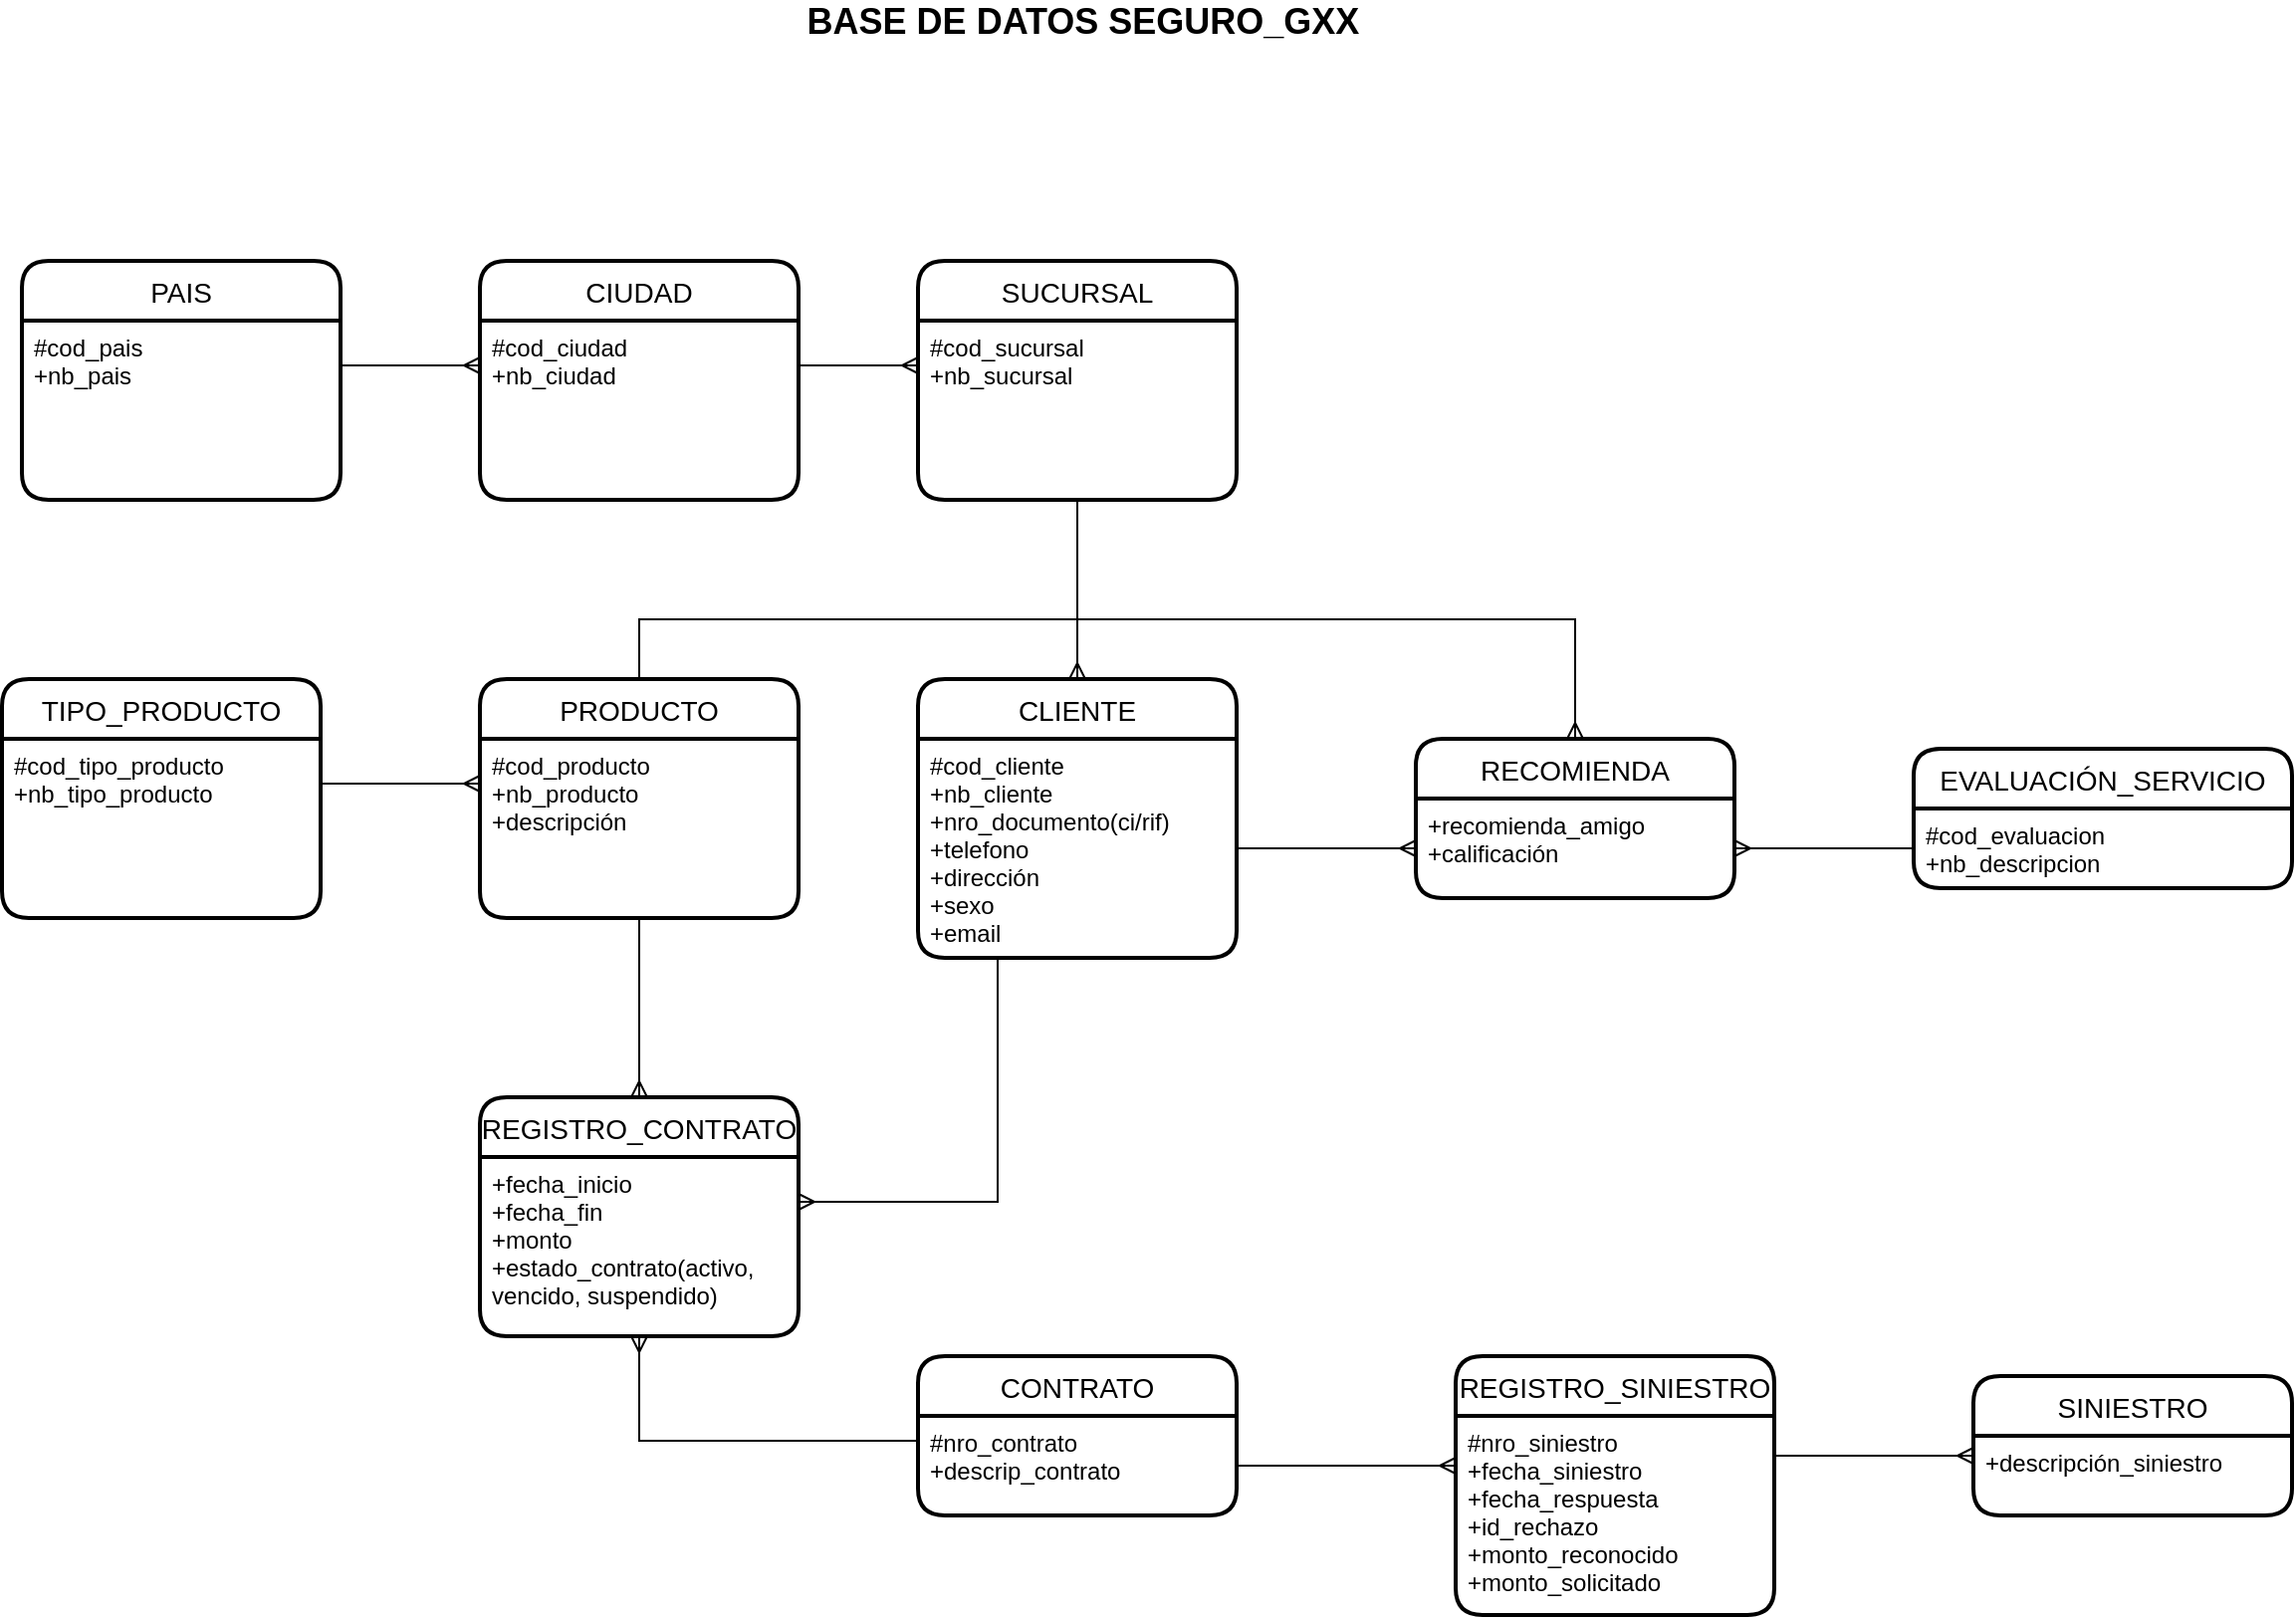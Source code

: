 <mxfile version="16.4.5" type="device"><diagram id="n_6RYn5TsPAc7e3jZT4K" name="Page-1"><mxGraphModel dx="384" dy="813" grid="1" gridSize="10" guides="1" tooltips="1" connect="1" arrows="1" fold="1" page="1" pageScale="1" pageWidth="850" pageHeight="1100" background="none" math="0" shadow="0"><root><mxCell id="0"/><mxCell id="1" parent="0"/><mxCell id="PYokBnlcfm0bGW3TvmQG-14" value="PAIS" style="swimlane;childLayout=stackLayout;horizontal=1;startSize=30;horizontalStack=0;rounded=1;fontSize=14;fontStyle=0;strokeWidth=2;resizeParent=0;resizeLast=1;shadow=0;dashed=0;align=center;" parent="1" vertex="1"><mxGeometry x="320" y="190" width="160" height="120" as="geometry"/></mxCell><mxCell id="PYokBnlcfm0bGW3TvmQG-15" value="#cod_pais&#10;+nb_pais&#10;" style="align=left;strokeColor=none;fillColor=none;spacingLeft=4;fontSize=12;verticalAlign=top;resizable=0;rotatable=0;part=1;" parent="PYokBnlcfm0bGW3TvmQG-14" vertex="1"><mxGeometry y="30" width="160" height="90" as="geometry"/></mxCell><mxCell id="PYokBnlcfm0bGW3TvmQG-16" value="CIUDAD" style="swimlane;childLayout=stackLayout;horizontal=1;startSize=30;horizontalStack=0;rounded=1;fontSize=14;fontStyle=0;strokeWidth=2;resizeParent=0;resizeLast=1;shadow=0;dashed=0;align=center;" parent="1" vertex="1"><mxGeometry x="550" y="190" width="160" height="120" as="geometry"/></mxCell><mxCell id="PYokBnlcfm0bGW3TvmQG-17" value="#cod_ciudad&#10;+nb_ciudad" style="align=left;strokeColor=none;fillColor=none;spacingLeft=4;fontSize=12;verticalAlign=top;resizable=0;rotatable=0;part=1;" parent="PYokBnlcfm0bGW3TvmQG-16" vertex="1"><mxGeometry y="30" width="160" height="90" as="geometry"/></mxCell><mxCell id="PYokBnlcfm0bGW3TvmQG-18" style="edgeStyle=orthogonalEdgeStyle;rounded=0;orthogonalLoop=1;jettySize=auto;html=1;exitX=1;exitY=0.25;exitDx=0;exitDy=0;entryX=0;entryY=0.25;entryDx=0;entryDy=0;endArrow=ERmany;endFill=0;" parent="1" source="PYokBnlcfm0bGW3TvmQG-15" target="PYokBnlcfm0bGW3TvmQG-17" edge="1"><mxGeometry relative="1" as="geometry"/></mxCell><mxCell id="PYokBnlcfm0bGW3TvmQG-19" value="SUCURSAL" style="swimlane;childLayout=stackLayout;horizontal=1;startSize=30;horizontalStack=0;rounded=1;fontSize=14;fontStyle=0;strokeWidth=2;resizeParent=0;resizeLast=1;shadow=0;dashed=0;align=center;" parent="1" vertex="1"><mxGeometry x="770" y="190" width="160" height="120" as="geometry"/></mxCell><mxCell id="PYokBnlcfm0bGW3TvmQG-20" value="#cod_sucursal&#10;+nb_sucursal" style="align=left;strokeColor=none;fillColor=none;spacingLeft=4;fontSize=12;verticalAlign=top;resizable=0;rotatable=0;part=1;" parent="PYokBnlcfm0bGW3TvmQG-19" vertex="1"><mxGeometry y="30" width="160" height="90" as="geometry"/></mxCell><mxCell id="PYokBnlcfm0bGW3TvmQG-21" style="edgeStyle=orthogonalEdgeStyle;rounded=0;orthogonalLoop=1;jettySize=auto;html=1;exitX=1;exitY=0.25;exitDx=0;exitDy=0;entryX=0;entryY=0.25;entryDx=0;entryDy=0;endArrow=ERmany;endFill=0;" parent="1" source="PYokBnlcfm0bGW3TvmQG-17" target="PYokBnlcfm0bGW3TvmQG-20" edge="1"><mxGeometry relative="1" as="geometry"/></mxCell><mxCell id="PYokBnlcfm0bGW3TvmQG-22" value="TIPO_PRODUCTO" style="swimlane;childLayout=stackLayout;horizontal=1;startSize=30;horizontalStack=0;rounded=1;fontSize=14;fontStyle=0;strokeWidth=2;resizeParent=0;resizeLast=1;shadow=0;dashed=0;align=center;" parent="1" vertex="1"><mxGeometry x="310" y="400" width="160" height="120" as="geometry"/></mxCell><mxCell id="PYokBnlcfm0bGW3TvmQG-23" value="#cod_tipo_producto&#10;+nb_tipo_producto" style="align=left;strokeColor=none;fillColor=none;spacingLeft=4;fontSize=12;verticalAlign=top;resizable=0;rotatable=0;part=1;" parent="PYokBnlcfm0bGW3TvmQG-22" vertex="1"><mxGeometry y="30" width="160" height="90" as="geometry"/></mxCell><mxCell id="UCkolkCa1n1rYU3f7XYU-1" style="edgeStyle=orthogonalEdgeStyle;rounded=0;orthogonalLoop=1;jettySize=auto;html=1;exitX=0.5;exitY=0;exitDx=0;exitDy=0;entryX=0.5;entryY=0;entryDx=0;entryDy=0;endArrow=ERmany;endFill=0;" parent="1" source="PYokBnlcfm0bGW3TvmQG-25" target="PYokBnlcfm0bGW3TvmQG-33" edge="1"><mxGeometry relative="1" as="geometry"><Array as="points"><mxPoint x="630" y="370"/><mxPoint x="1100" y="370"/></Array></mxGeometry></mxCell><mxCell id="PYokBnlcfm0bGW3TvmQG-25" value="PRODUCTO" style="swimlane;childLayout=stackLayout;horizontal=1;startSize=30;horizontalStack=0;rounded=1;fontSize=14;fontStyle=0;strokeWidth=2;resizeParent=0;resizeLast=1;shadow=0;dashed=0;align=center;" parent="1" vertex="1"><mxGeometry x="550" y="400" width="160" height="120" as="geometry"/></mxCell><mxCell id="PYokBnlcfm0bGW3TvmQG-26" value="#cod_producto&#10;+nb_producto&#10;+descripción" style="align=left;strokeColor=none;fillColor=none;spacingLeft=4;fontSize=12;verticalAlign=top;resizable=0;rotatable=0;part=1;" parent="PYokBnlcfm0bGW3TvmQG-25" vertex="1"><mxGeometry y="30" width="160" height="90" as="geometry"/></mxCell><mxCell id="PYokBnlcfm0bGW3TvmQG-27" style="edgeStyle=orthogonalEdgeStyle;rounded=0;orthogonalLoop=1;jettySize=auto;html=1;exitX=1;exitY=0.25;exitDx=0;exitDy=0;entryX=0;entryY=0.25;entryDx=0;entryDy=0;endArrow=ERmany;endFill=0;" parent="1" source="PYokBnlcfm0bGW3TvmQG-23" target="PYokBnlcfm0bGW3TvmQG-26" edge="1"><mxGeometry relative="1" as="geometry"/></mxCell><mxCell id="PYokBnlcfm0bGW3TvmQG-28" value="CLIENTE" style="swimlane;childLayout=stackLayout;horizontal=1;startSize=30;horizontalStack=0;rounded=1;fontSize=14;fontStyle=0;strokeWidth=2;resizeParent=0;resizeLast=1;shadow=0;dashed=0;align=center;" parent="1" vertex="1"><mxGeometry x="770" y="400" width="160" height="140" as="geometry"/></mxCell><mxCell id="PYokBnlcfm0bGW3TvmQG-29" value="#cod_cliente&#10;+nb_cliente&#10;+nro_documento(ci/rif)&#10;+telefono&#10;+dirección&#10;+sexo&#10;+email&#10;" style="align=left;strokeColor=none;fillColor=none;spacingLeft=4;fontSize=12;verticalAlign=top;resizable=0;rotatable=0;part=1;" parent="PYokBnlcfm0bGW3TvmQG-28" vertex="1"><mxGeometry y="30" width="160" height="110" as="geometry"/></mxCell><mxCell id="PYokBnlcfm0bGW3TvmQG-30" style="edgeStyle=orthogonalEdgeStyle;rounded=0;orthogonalLoop=1;jettySize=auto;html=1;exitX=0.5;exitY=1;exitDx=0;exitDy=0;entryX=0.5;entryY=0;entryDx=0;entryDy=0;endArrow=ERmany;endFill=0;" parent="1" source="PYokBnlcfm0bGW3TvmQG-20" target="PYokBnlcfm0bGW3TvmQG-28" edge="1"><mxGeometry relative="1" as="geometry"/></mxCell><mxCell id="PYokBnlcfm0bGW3TvmQG-31" value="EVALUACIÓN_SERVICIO" style="swimlane;childLayout=stackLayout;horizontal=1;startSize=30;horizontalStack=0;rounded=1;fontSize=14;fontStyle=0;strokeWidth=2;resizeParent=0;resizeLast=1;shadow=0;dashed=0;align=center;" parent="1" vertex="1"><mxGeometry x="1270" y="435" width="190" height="70" as="geometry"/></mxCell><mxCell id="PYokBnlcfm0bGW3TvmQG-32" value="#cod_evaluacion&#10;+nb_descripcion" style="align=left;strokeColor=none;fillColor=none;spacingLeft=4;fontSize=12;verticalAlign=top;resizable=0;rotatable=0;part=1;" parent="PYokBnlcfm0bGW3TvmQG-31" vertex="1"><mxGeometry y="30" width="190" height="40" as="geometry"/></mxCell><mxCell id="PYokBnlcfm0bGW3TvmQG-33" value="RECOMIENDA" style="swimlane;childLayout=stackLayout;horizontal=1;startSize=30;horizontalStack=0;rounded=1;fontSize=14;fontStyle=0;strokeWidth=2;resizeParent=0;resizeLast=1;shadow=0;dashed=0;align=center;" parent="1" vertex="1"><mxGeometry x="1020" y="430" width="160" height="80" as="geometry"/></mxCell><mxCell id="PYokBnlcfm0bGW3TvmQG-34" value="+recomienda_amigo&#10;+calificación" style="align=left;strokeColor=none;fillColor=none;spacingLeft=4;fontSize=12;verticalAlign=top;resizable=0;rotatable=0;part=1;" parent="PYokBnlcfm0bGW3TvmQG-33" vertex="1"><mxGeometry y="30" width="160" height="50" as="geometry"/></mxCell><mxCell id="PYokBnlcfm0bGW3TvmQG-39" value="CONTRATO" style="swimlane;childLayout=stackLayout;horizontal=1;startSize=30;horizontalStack=0;rounded=1;fontSize=14;fontStyle=0;strokeWidth=2;resizeParent=0;resizeLast=1;shadow=0;dashed=0;align=center;" parent="1" vertex="1"><mxGeometry x="770" y="740" width="160" height="80" as="geometry"/></mxCell><mxCell id="PYokBnlcfm0bGW3TvmQG-40" value="#nro_contrato&#10;+descrip_contrato" style="align=left;strokeColor=none;fillColor=none;spacingLeft=4;fontSize=12;verticalAlign=top;resizable=0;rotatable=0;part=1;" parent="PYokBnlcfm0bGW3TvmQG-39" vertex="1"><mxGeometry y="30" width="160" height="50" as="geometry"/></mxCell><mxCell id="PYokBnlcfm0bGW3TvmQG-42" value="REGISTRO_CONTRATO" style="swimlane;childLayout=stackLayout;horizontal=1;startSize=30;horizontalStack=0;rounded=1;fontSize=14;fontStyle=0;strokeWidth=2;resizeParent=0;resizeLast=1;shadow=0;dashed=0;align=center;" parent="1" vertex="1"><mxGeometry x="550" y="610" width="160" height="120" as="geometry"/></mxCell><mxCell id="PYokBnlcfm0bGW3TvmQG-43" value="+fecha_inicio&#10;+fecha_fin&#10;+monto&#10;+estado_contrato(activo, &#10;vencido, suspendido)" style="align=left;strokeColor=none;fillColor=none;spacingLeft=4;fontSize=12;verticalAlign=top;resizable=0;rotatable=0;part=1;" parent="PYokBnlcfm0bGW3TvmQG-42" vertex="1"><mxGeometry y="30" width="160" height="90" as="geometry"/></mxCell><mxCell id="PYokBnlcfm0bGW3TvmQG-47" style="edgeStyle=orthogonalEdgeStyle;rounded=0;orthogonalLoop=1;jettySize=auto;html=1;exitX=0.5;exitY=1;exitDx=0;exitDy=0;entryX=0.5;entryY=0;entryDx=0;entryDy=0;endArrow=ERmany;endFill=0;" parent="1" source="PYokBnlcfm0bGW3TvmQG-26" target="PYokBnlcfm0bGW3TvmQG-42" edge="1"><mxGeometry relative="1" as="geometry"/></mxCell><mxCell id="PYokBnlcfm0bGW3TvmQG-48" style="edgeStyle=orthogonalEdgeStyle;rounded=0;orthogonalLoop=1;jettySize=auto;html=1;exitX=0;exitY=0.25;exitDx=0;exitDy=0;endArrow=ERmany;endFill=0;" parent="1" source="PYokBnlcfm0bGW3TvmQG-40" target="PYokBnlcfm0bGW3TvmQG-43" edge="1"><mxGeometry relative="1" as="geometry"/></mxCell><mxCell id="PYokBnlcfm0bGW3TvmQG-49" style="edgeStyle=orthogonalEdgeStyle;rounded=0;orthogonalLoop=1;jettySize=auto;html=1;exitX=0.25;exitY=1;exitDx=0;exitDy=0;entryX=1;entryY=0.25;entryDx=0;entryDy=0;endArrow=ERmany;endFill=0;" parent="1" source="PYokBnlcfm0bGW3TvmQG-29" target="PYokBnlcfm0bGW3TvmQG-43" edge="1"><mxGeometry relative="1" as="geometry"/></mxCell><mxCell id="PYokBnlcfm0bGW3TvmQG-50" value="REGISTRO_SINIESTRO" style="swimlane;childLayout=stackLayout;horizontal=1;startSize=30;horizontalStack=0;rounded=1;fontSize=14;fontStyle=0;strokeWidth=2;resizeParent=0;resizeLast=1;shadow=0;dashed=0;align=center;" parent="1" vertex="1"><mxGeometry x="1040" y="740" width="160" height="130" as="geometry"/></mxCell><mxCell id="PYokBnlcfm0bGW3TvmQG-51" value="#nro_siniestro&#10;+fecha_siniestro&#10;+fecha_respuesta&#10;+id_rechazo&#10;+monto_reconocido&#10;+monto_solicitado" style="align=left;strokeColor=none;fillColor=none;spacingLeft=4;fontSize=12;verticalAlign=top;resizable=0;rotatable=0;part=1;" parent="PYokBnlcfm0bGW3TvmQG-50" vertex="1"><mxGeometry y="30" width="160" height="100" as="geometry"/></mxCell><mxCell id="PYokBnlcfm0bGW3TvmQG-52" style="edgeStyle=orthogonalEdgeStyle;rounded=0;orthogonalLoop=1;jettySize=auto;html=1;exitX=1;exitY=0.25;exitDx=0;exitDy=0;endArrow=ERmany;endFill=0;entryX=0;entryY=0.25;entryDx=0;entryDy=0;" parent="1" source="PYokBnlcfm0bGW3TvmQG-40" target="PYokBnlcfm0bGW3TvmQG-51" edge="1"><mxGeometry relative="1" as="geometry"><Array as="points"><mxPoint x="930" y="795"/></Array></mxGeometry></mxCell><mxCell id="PYokBnlcfm0bGW3TvmQG-53" value="SINIESTRO" style="swimlane;childLayout=stackLayout;horizontal=1;startSize=30;horizontalStack=0;rounded=1;fontSize=14;fontStyle=0;strokeWidth=2;resizeParent=0;resizeLast=1;shadow=0;dashed=0;align=center;" parent="1" vertex="1"><mxGeometry x="1300" y="750" width="160" height="70" as="geometry"/></mxCell><mxCell id="PYokBnlcfm0bGW3TvmQG-54" value="+descripción_siniestro" style="align=left;strokeColor=none;fillColor=none;spacingLeft=4;fontSize=12;verticalAlign=top;resizable=0;rotatable=0;part=1;" parent="PYokBnlcfm0bGW3TvmQG-53" vertex="1"><mxGeometry y="30" width="160" height="40" as="geometry"/></mxCell><mxCell id="PYokBnlcfm0bGW3TvmQG-55" style="edgeStyle=orthogonalEdgeStyle;rounded=0;orthogonalLoop=1;jettySize=auto;html=1;exitX=1;exitY=0.25;exitDx=0;exitDy=0;entryX=0;entryY=0.25;entryDx=0;entryDy=0;endArrow=ERmany;endFill=0;" parent="1" source="PYokBnlcfm0bGW3TvmQG-51" target="PYokBnlcfm0bGW3TvmQG-54" edge="1"><mxGeometry relative="1" as="geometry"><Array as="points"><mxPoint x="1200" y="790"/></Array></mxGeometry></mxCell><mxCell id="PYokBnlcfm0bGW3TvmQG-57" style="edgeStyle=orthogonalEdgeStyle;rounded=0;orthogonalLoop=1;jettySize=auto;html=1;exitX=1;exitY=0.5;exitDx=0;exitDy=0;entryX=0;entryY=0.5;entryDx=0;entryDy=0;endArrow=ERmany;endFill=0;" parent="1" source="PYokBnlcfm0bGW3TvmQG-29" target="PYokBnlcfm0bGW3TvmQG-34" edge="1"><mxGeometry relative="1" as="geometry"/></mxCell><mxCell id="PYokBnlcfm0bGW3TvmQG-58" value="&lt;b&gt;&lt;font style=&quot;font-size: 18px&quot;&gt;&amp;nbsp;BASE DE DATOS SEGURO_GXX&lt;/font&gt;&lt;/b&gt;" style="text;html=1;align=center;verticalAlign=middle;resizable=0;points=[];autosize=1;strokeColor=none;fillColor=none;" parent="1" vertex="1"><mxGeometry x="700" y="60" width="300" height="20" as="geometry"/></mxCell><mxCell id="PYokBnlcfm0bGW3TvmQG-59" value="" style="edgeStyle=orthogonalEdgeStyle;rounded=0;orthogonalLoop=1;jettySize=auto;html=1;fontSize=18;endArrow=ERmany;endFill=0;" parent="1" source="PYokBnlcfm0bGW3TvmQG-32" target="PYokBnlcfm0bGW3TvmQG-34" edge="1"><mxGeometry relative="1" as="geometry"/></mxCell></root></mxGraphModel></diagram></mxfile>